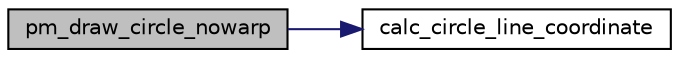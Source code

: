 digraph "pm_draw_circle_nowarp"
{
 // INTERACTIVE_SVG=YES
 // LATEX_PDF_SIZE
  bgcolor="transparent";
  edge [fontname="Helvetica",fontsize="10",labelfontname="Helvetica",labelfontsize="10"];
  node [fontname="Helvetica",fontsize="10",shape=record];
  rankdir="LR";
  Node1 [label="pm_draw_circle_nowarp",height=0.2,width=0.4,color="black", fillcolor="grey75", style="filled", fontcolor="black",tooltip=" "];
  Node1 -> Node2 [color="midnightblue",fontsize="10",style="solid",fontname="Helvetica"];
  Node2 [label="calc_circle_line_coordinate",height=0.2,width=0.4,color="black",URL="$db/dab/lib__pm_8c.html#aa80341aed02f863c83ab27dc058fb78e",tooltip=" "];
}
